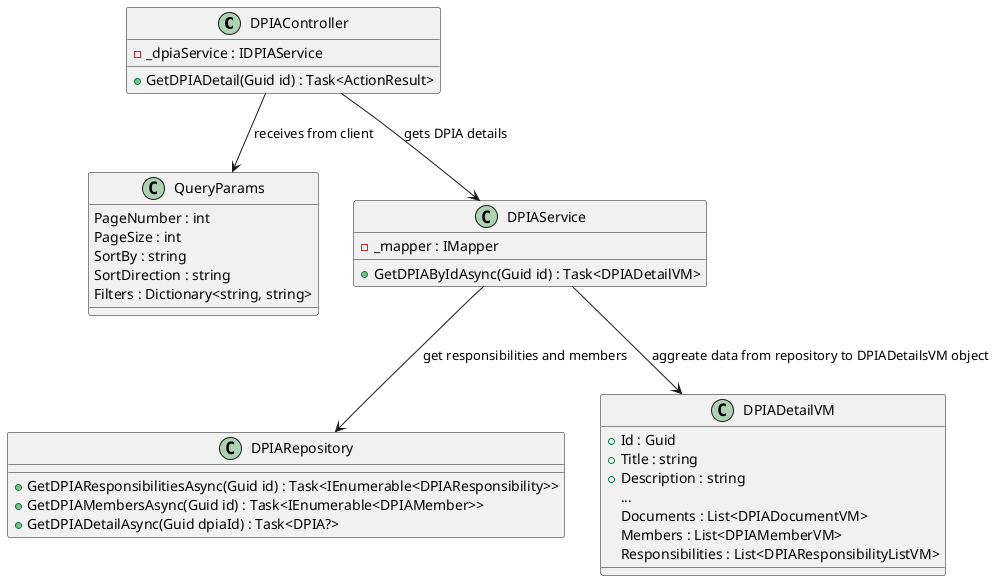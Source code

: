@startuml

class DPIAController {
    -_dpiaService : IDPIAService

    +GetDPIADetail(Guid id) : Task<ActionResult>
}

class QueryParams {
    PageNumber : int
    PageSize : int
    SortBy : string
    SortDirection : string
    Filters : Dictionary<string, string>
}

class DPIAService {
    -_mapper : IMapper

    +GetDPIAByIdAsync(Guid id) : Task<DPIADetailVM>
}

class DPIARepository {
    +GetDPIAResponsibilitiesAsync(Guid id) : Task<IEnumerable<DPIAResponsibility>>
    +GetDPIAMembersAsync(Guid id) : Task<IEnumerable<DPIAMember>>
    +GetDPIADetailAsync(Guid dpiaId) : Task<DPIA?>
}

class DPIADetailVM {
    +Id : Guid
    +Title : string
    +Description : string
    ...
    Documents : List<DPIADocumentVM>
    Members : List<DPIAMemberVM>
    Responsibilities : List<DPIAResponsibilityListVM>
}

DPIAController --> QueryParams : "receives from client"
DPIAController --> DPIAService : "gets DPIA details"
DPIAService --> DPIARepository : "get responsibilities and members"
DPIAService --> DPIADetailVM : "aggreate data from repository to DPIADetailsVM object"

@enduml